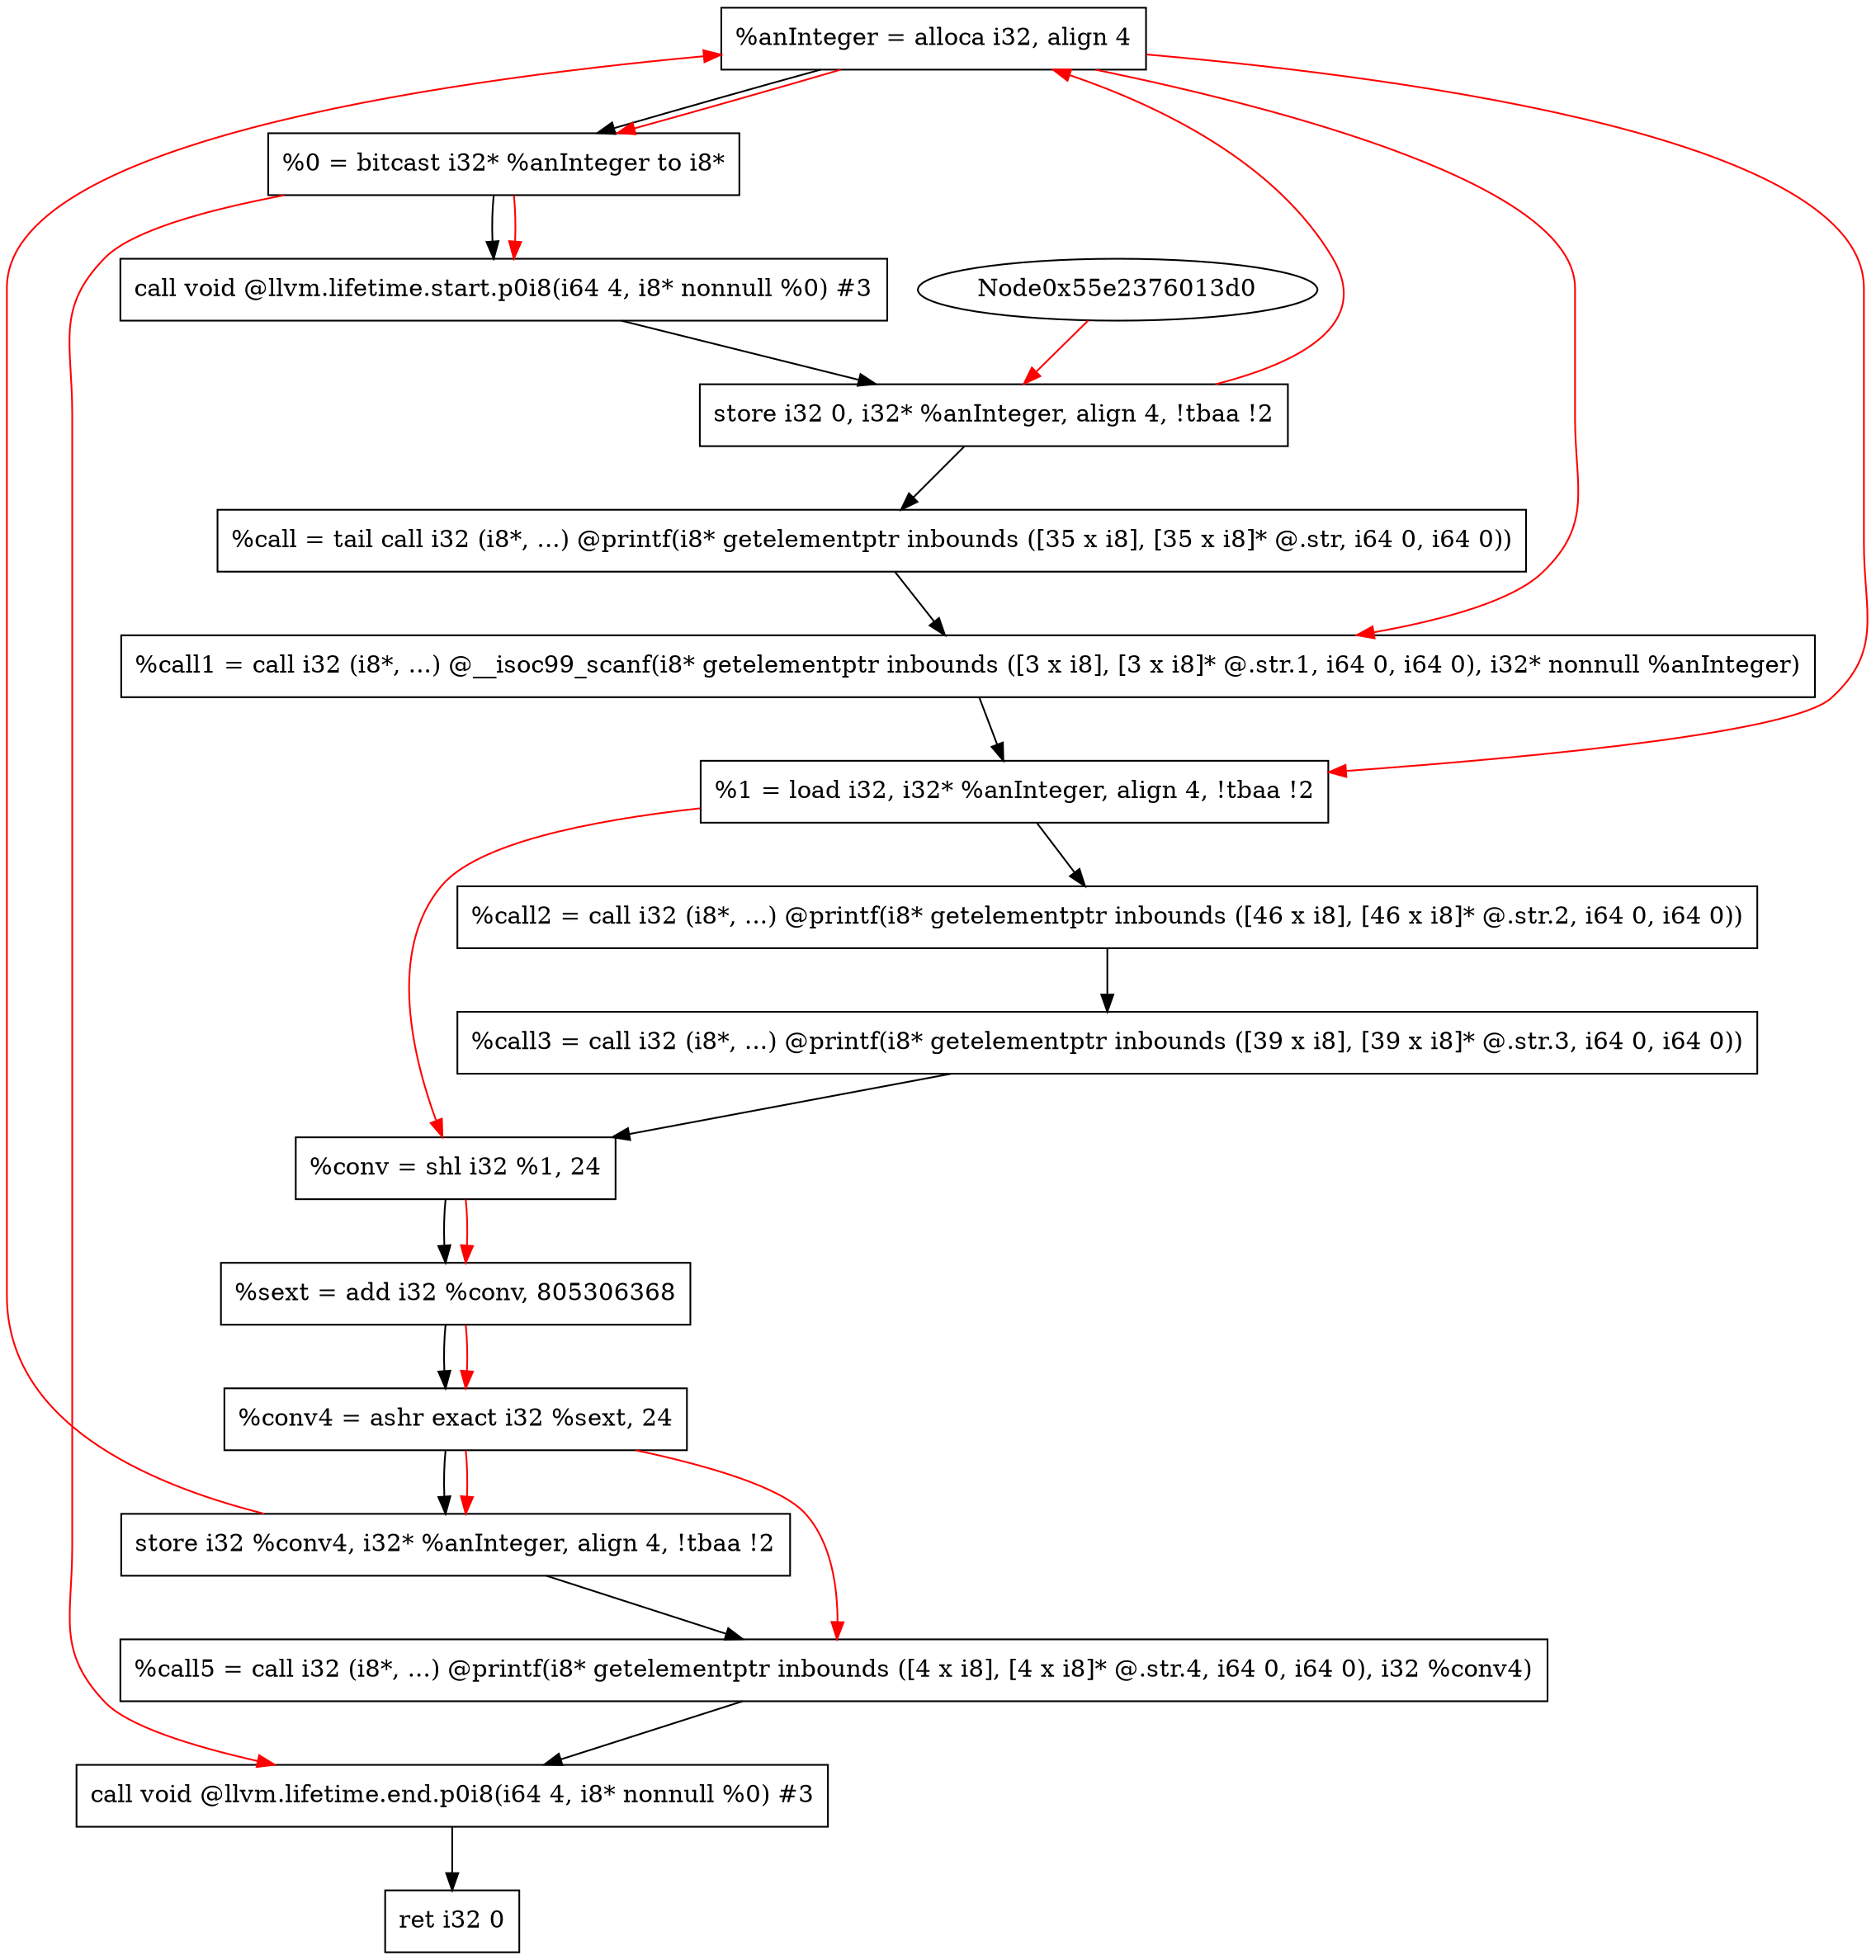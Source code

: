 digraph "CDFG for'func' function" {
	Node0x55e237600c98[shape=record, label="  %anInteger = alloca i32, align 4"];
	Node0x55e237601368[shape=record, label="  %0 = bitcast i32* %anInteger to i8*"];
	Node0x55e2376017c8[shape=record, label="  call void @llvm.lifetime.start.p0i8(i64 4, i8* nonnull %0) #3"];
	Node0x55e2376018c0[shape=record, label="  store i32 0, i32* %anInteger, align 4, !tbaa !2"];
	Node0x55e237602b40[shape=record, label="  %call = tail call i32 (i8*, ...) @printf(i8* getelementptr inbounds ([35 x i8], [35 x i8]* @.str, i64 0, i64 0))"];
	Node0x55e237602da8[shape=record, label="  %call1 = call i32 (i8*, ...) @__isoc99_scanf(i8* getelementptr inbounds ([3 x i8], [3 x i8]* @.str.1, i64 0, i64 0), i32* nonnull %anInteger)"];
	Node0x55e237602e68[shape=record, label="  %1 = load i32, i32* %anInteger, align 4, !tbaa !2"];
	Node0x55e237603590[shape=record, label="  %call2 = call i32 (i8*, ...) @printf(i8* getelementptr inbounds ([46 x i8], [46 x i8]* @.str.2, i64 0, i64 0))"];
	Node0x55e237603700[shape=record, label="  %call3 = call i32 (i8*, ...) @printf(i8* getelementptr inbounds ([39 x i8], [39 x i8]* @.str.3, i64 0, i64 0))"];
	Node0x55e237603800[shape=record, label="  %conv = shl i32 %1, 24"];
	Node0x55e2376038c0[shape=record, label="  %sext = add i32 %conv, 805306368"];
	Node0x55e237603950[shape=record, label="  %conv4 = ashr exact i32 %sext, 24"];
	Node0x55e2376039e0[shape=record, label="  store i32 %conv4, i32* %anInteger, align 4, !tbaa !2"];
	Node0x55e237603b18[shape=record, label="  %call5 = call i32 (i8*, ...) @printf(i8* getelementptr inbounds ([4 x i8], [4 x i8]* @.str.4, i64 0, i64 0), i32 %conv4)"];
	Node0x55e237603d58[shape=record, label="  call void @llvm.lifetime.end.p0i8(i64 4, i8* nonnull %0) #3"];
	Node0x55e237603e18[shape=record, label="  ret i32 0"];
	Node0x55e237600c98 -> Node0x55e237601368
	Node0x55e237601368 -> Node0x55e2376017c8
	Node0x55e2376017c8 -> Node0x55e2376018c0
	Node0x55e2376018c0 -> Node0x55e237602b40
	Node0x55e237602b40 -> Node0x55e237602da8
	Node0x55e237602da8 -> Node0x55e237602e68
	Node0x55e237602e68 -> Node0x55e237603590
	Node0x55e237603590 -> Node0x55e237603700
	Node0x55e237603700 -> Node0x55e237603800
	Node0x55e237603800 -> Node0x55e2376038c0
	Node0x55e2376038c0 -> Node0x55e237603950
	Node0x55e237603950 -> Node0x55e2376039e0
	Node0x55e2376039e0 -> Node0x55e237603b18
	Node0x55e237603b18 -> Node0x55e237603d58
	Node0x55e237603d58 -> Node0x55e237603e18
edge [color=red]
	Node0x55e237600c98 -> Node0x55e237601368
	Node0x55e237601368 -> Node0x55e2376017c8
	Node0x55e2376013d0 -> Node0x55e2376018c0
	Node0x55e2376018c0 -> Node0x55e237600c98
	Node0x55e237600c98 -> Node0x55e237602da8
	Node0x55e237600c98 -> Node0x55e237602e68
	Node0x55e237602e68 -> Node0x55e237603800
	Node0x55e237603800 -> Node0x55e2376038c0
	Node0x55e2376038c0 -> Node0x55e237603950
	Node0x55e237603950 -> Node0x55e2376039e0
	Node0x55e2376039e0 -> Node0x55e237600c98
	Node0x55e237603950 -> Node0x55e237603b18
	Node0x55e237601368 -> Node0x55e237603d58
}
